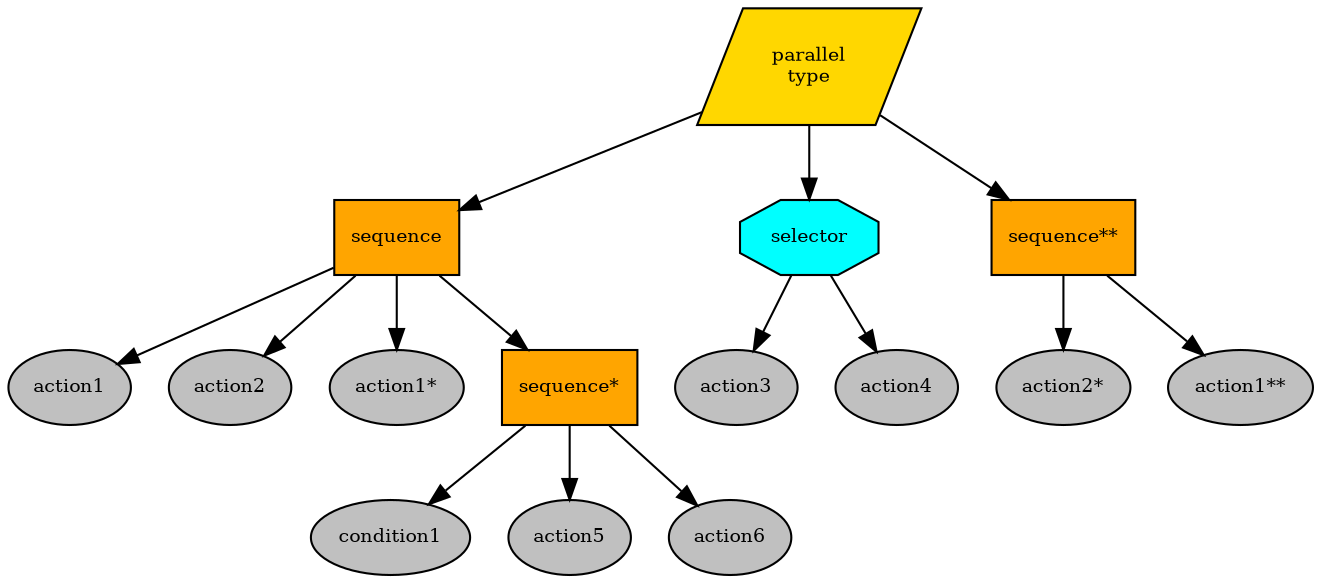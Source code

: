digraph pastafarianism {
ordering=out;
graph [fontname="times-roman"];
node [fontname="times-roman"];
edge [fontname="times-roman"];
parallel [fillcolor=gold, fontcolor=black, fontsize=9, label="parallel\ntype", shape=parallelogram, style=filled];
sequence [fillcolor=orange, fontcolor=black, fontsize=9, label=sequence, shape=box, style=filled];
parallel -> sequence;
action1 [fillcolor=gray, fontcolor=black, fontsize=9, label=action1, shape=ellipse, style=filled];
sequence -> action1;
action2 [fillcolor=gray, fontcolor=black, fontsize=9, label=action2, shape=ellipse, style=filled];
sequence -> action2;
"action1*" [fillcolor=gray, fontcolor=black, fontsize=9, label="action1*", shape=ellipse, style=filled];
sequence -> "action1*";
"sequence*" [fillcolor=orange, fontcolor=black, fontsize=9, label="sequence*", shape=box, style=filled];
sequence -> "sequence*";
condition1 [fillcolor=gray, fontcolor=black, fontsize=9, label=condition1, shape=ellipse, style=filled];
"sequence*" -> condition1;
action5 [fillcolor=gray, fontcolor=black, fontsize=9, label=action5, shape=ellipse, style=filled];
"sequence*" -> action5;
action6 [fillcolor=gray, fontcolor=black, fontsize=9, label=action6, shape=ellipse, style=filled];
"sequence*" -> action6;
selector [fillcolor=cyan, fontcolor=black, fontsize=9, label=selector, shape=octagon, style=filled];
parallel -> selector;
action3 [fillcolor=gray, fontcolor=black, fontsize=9, label=action3, shape=ellipse, style=filled];
selector -> action3;
action4 [fillcolor=gray, fontcolor=black, fontsize=9, label=action4, shape=ellipse, style=filled];
selector -> action4;
"sequence**" [fillcolor=orange, fontcolor=black, fontsize=9, label="sequence**", shape=box, style=filled];
parallel -> "sequence**";
"action2*" [fillcolor=gray, fontcolor=black, fontsize=9, label="action2*", shape=ellipse, style=filled];
"sequence**" -> "action2*";
"action1**" [fillcolor=gray, fontcolor=black, fontsize=9, label="action1**", shape=ellipse, style=filled];
"sequence**" -> "action1**";
}
